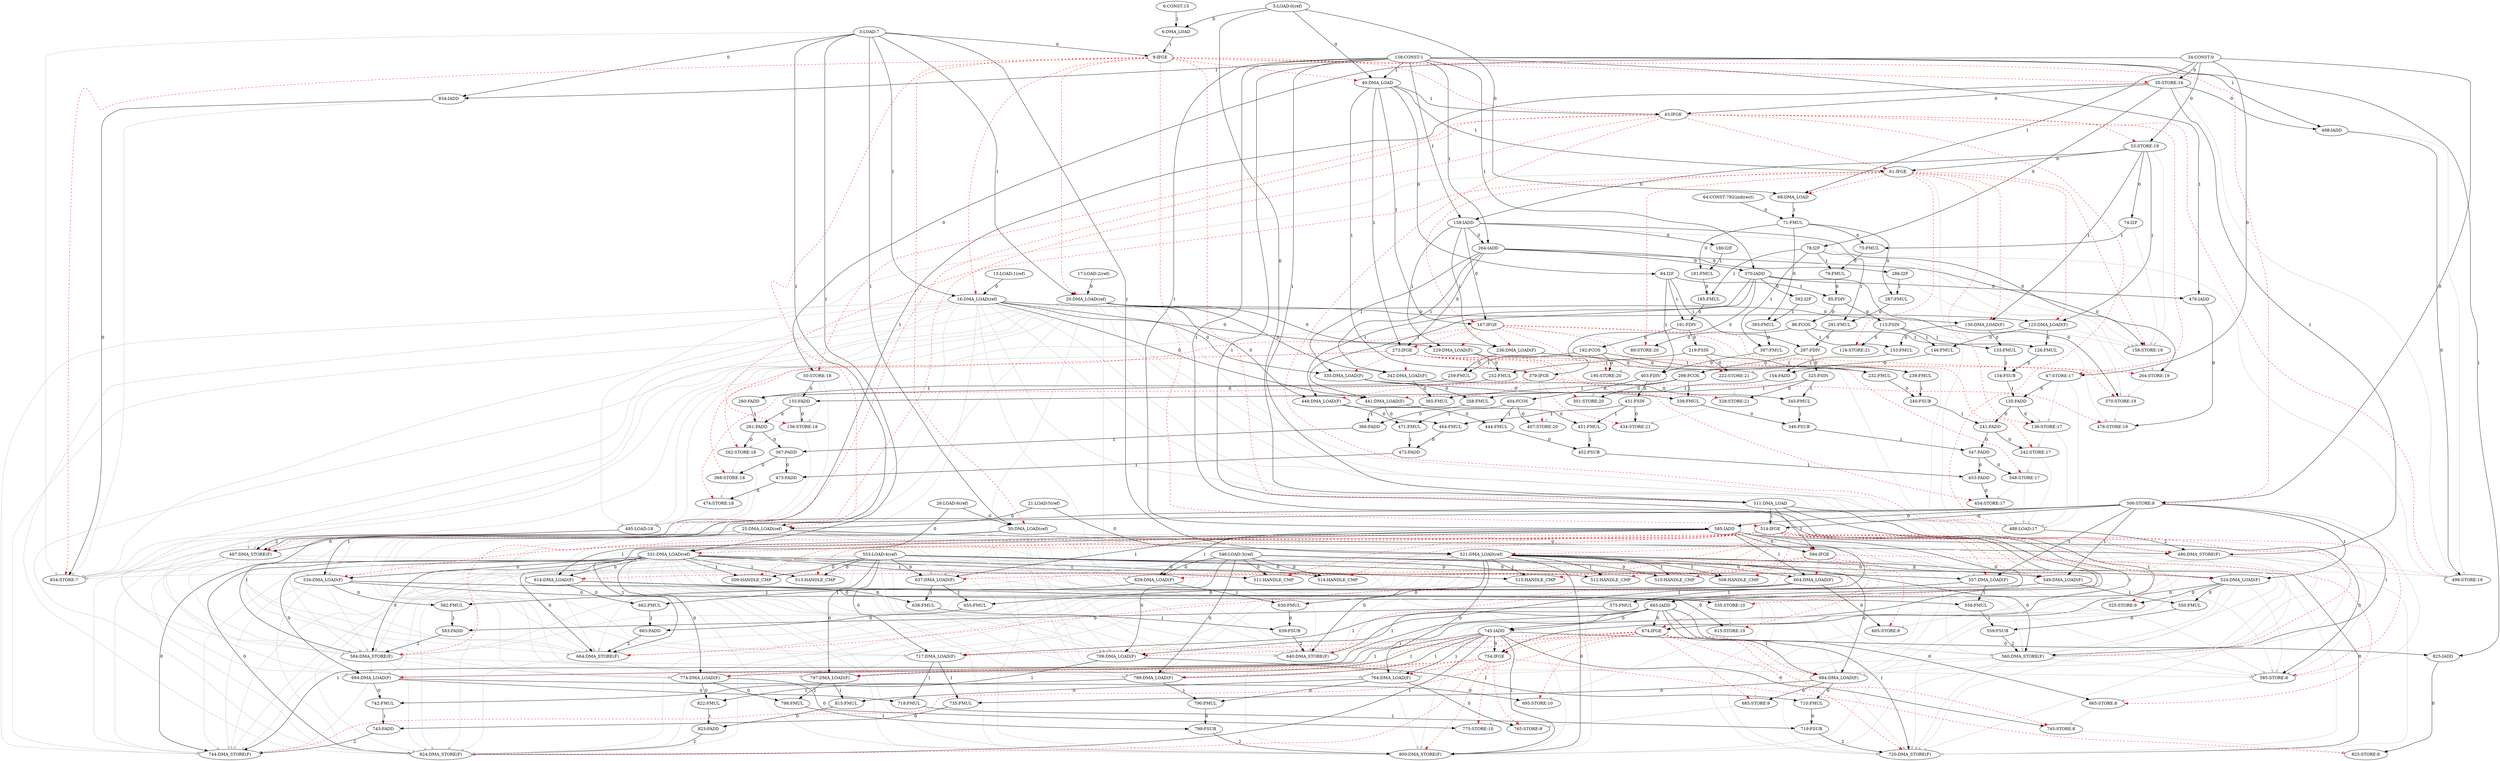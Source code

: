 digraph depgraph {
"834:IADD" -> "834:STORE:7"[label=0];
"3:LOAD:7" -> "834:STORE:7"[color=gray];
"9:IFGE" -> "834:STORE:7"[color=red,style=dashed];
"16:DMA_LOAD(ref)" -> "834:STORE:7"[color=gray];
"20:DMA_LOAD(ref)" -> "834:STORE:7"[color=gray];
"25:DMA_LOAD(ref)" -> "834:STORE:7"[color=gray];
"30:DMA_LOAD(ref)" -> "834:STORE:7"[color=gray];
"521:DMA_LOAD(ref)" -> "834:STORE:7"[color=gray];
"531:DMA_LOAD(ref)" -> "834:STORE:7"[color=gray];
"834:IADD" -> "834:STORE:7"[color=gray];
"3:LOAD:7" -> "9:IFGE"[label=0];
"6:DMA_LOAD" -> "9:IFGE"[label=1];
"13:LOAD:1(ref)" -> "16:DMA_LOAD(ref)"[label=0];
"3:LOAD:7" -> "16:DMA_LOAD(ref)"[label=1];
"9:IFGE" -> "16:DMA_LOAD(ref)"[color=red,style=dashed];
"17:LOAD:2(ref)" -> "20:DMA_LOAD(ref)"[label=0];
"3:LOAD:7" -> "20:DMA_LOAD(ref)"[label=1];
"9:IFGE" -> "20:DMA_LOAD(ref)"[color=red,style=dashed];
"21:LOAD:5(ref)" -> "25:DMA_LOAD(ref)"[label=0];
"3:LOAD:7" -> "25:DMA_LOAD(ref)"[label=1];
"9:IFGE" -> "25:DMA_LOAD(ref)"[color=red,style=dashed];
"26:LOAD:6(ref)" -> "30:DMA_LOAD(ref)"[label=0];
"3:LOAD:7" -> "30:DMA_LOAD(ref)"[label=1];
"9:IFGE" -> "30:DMA_LOAD(ref)"[color=red,style=dashed];
"21:LOAD:5(ref)" -> "521:DMA_LOAD(ref)"[label=0];
"3:LOAD:7" -> "521:DMA_LOAD(ref)"[label=1];
"514:IFGE" -> "521:DMA_LOAD(ref)"[color=red,style=dashed];
"26:LOAD:6(ref)" -> "531:DMA_LOAD(ref)"[label=0];
"3:LOAD:7" -> "531:DMA_LOAD(ref)"[label=1];
"514:IFGE" -> "531:DMA_LOAD(ref)"[color=red,style=dashed];
"3:LOAD:7" -> "834:IADD"[label=0];
"158:CONST:1" -> "834:IADD"[label=1];
"5:LOAD:0(ref)" -> "6:DMA_LOAD"[label=0];
"6:CONST:15" -> "6:DMA_LOAD"[label=1];
"5:LOAD:0(ref)" -> "40:DMA_LOAD"[label=0];
"158:CONST:1" -> "40:DMA_LOAD"[label=1];
"9:IFGE" -> "40:DMA_LOAD"[color=red,style=dashed];
"5:LOAD:0(ref)" -> "68:DMA_LOAD"[label=0];
"34:CONST:0" -> "68:DMA_LOAD"[label=1];
"61:IFGE" -> "68:DMA_LOAD"[color=red,style=dashed];
"5:LOAD:0(ref)" -> "511:DMA_LOAD"[label=0];
"158:CONST:1" -> "511:DMA_LOAD"[label=1];
"9:IFGE" -> "511:DMA_LOAD"[color=red,style=dashed];
"34:CONST:0" -> "35:STORE:16"[label=0];
"9:IFGE" -> "35:STORE:16"[color=red,style=dashed];
"35:STORE:16" -> "43:IFGE"[label=0];
"40:DMA_LOAD" -> "43:IFGE"[label=1];
"9:IFGE" -> "43:IFGE"[color=red,style=dashed];
"34:CONST:0" -> "506:STORE:8"[label=0];
"9:IFGE" -> "506:STORE:8"[color=red,style=dashed];
"506:STORE:8" -> "514:IFGE"[label=0];
"511:DMA_LOAD" -> "514:IFGE"[label=1];
"9:IFGE" -> "514:IFGE"[color=red,style=dashed];
"25:DMA_LOAD(ref)" -> "490:DMA_STORE(F)"[label=0];
"35:STORE:16" -> "490:DMA_STORE(F)"[label=1];
"488:LOAD:17" -> "490:DMA_STORE(F)"[label=2];
"16:DMA_LOAD(ref)" -> "490:DMA_STORE(F)"[color=gray];
"20:DMA_LOAD(ref)" -> "490:DMA_STORE(F)"[color=gray];
"43:IFGE" -> "490:DMA_STORE(F)"[color=red,style=dashed];
"30:DMA_LOAD(ref)" -> "497:DMA_STORE(F)"[label=0];
"35:STORE:16" -> "497:DMA_STORE(F)"[label=1];
"495:LOAD:18" -> "497:DMA_STORE(F)"[label=2];
"16:DMA_LOAD(ref)" -> "497:DMA_STORE(F)"[color=gray];
"20:DMA_LOAD(ref)" -> "497:DMA_STORE(F)"[color=gray];
"25:DMA_LOAD(ref)" -> "497:DMA_STORE(F)"[color=gray];
"43:IFGE" -> "497:DMA_STORE(F)"[color=red,style=dashed];
"521:DMA_LOAD(ref)" -> "560:DMA_STORE(F)"[label=0];
"506:STORE:8" -> "560:DMA_STORE(F)"[label=1];
"559:FSUB" -> "560:DMA_STORE(F)"[label=2];
"16:DMA_LOAD(ref)" -> "560:DMA_STORE(F)"[color=gray];
"20:DMA_LOAD(ref)" -> "560:DMA_STORE(F)"[color=gray];
"30:DMA_LOAD(ref)" -> "560:DMA_STORE(F)"[color=gray];
"490:DMA_STORE(F)" -> "560:DMA_STORE(F)"[color=gray];
"514:IFGE" -> "560:DMA_STORE(F)"[color=red,style=dashed];
"524:DMA_LOAD(F)" -> "560:DMA_STORE(F)"[color=gray];
"531:DMA_LOAD(ref)" -> "560:DMA_STORE(F)"[color=gray];
"546:LOAD:3(ref)" -> "560:DMA_STORE(F)"[color=gray];
"553:LOAD:4(ref)" -> "560:DMA_STORE(F)"[color=gray];
"531:DMA_LOAD(ref)" -> "584:DMA_STORE(F)"[label=0];
"506:STORE:8" -> "584:DMA_STORE(F)"[label=1];
"583:FADD" -> "584:DMA_STORE(F)"[label=2];
"16:DMA_LOAD(ref)" -> "584:DMA_STORE(F)"[color=gray];
"20:DMA_LOAD(ref)" -> "584:DMA_STORE(F)"[color=gray];
"25:DMA_LOAD(ref)" -> "584:DMA_STORE(F)"[color=gray];
"497:DMA_STORE(F)" -> "584:DMA_STORE(F)"[color=gray];
"514:IFGE" -> "584:DMA_STORE(F)"[color=red,style=dashed];
"521:DMA_LOAD(ref)" -> "584:DMA_STORE(F)"[color=gray];
"534:DMA_LOAD(F)" -> "584:DMA_STORE(F)"[color=gray];
"546:LOAD:3(ref)" -> "584:DMA_STORE(F)"[color=gray];
"553:LOAD:4(ref)" -> "584:DMA_STORE(F)"[color=gray];
"521:DMA_LOAD(ref)" -> "640:DMA_STORE(F)"[label=0];
"585:IADD" -> "640:DMA_STORE(F)"[label=1];
"639:FSUB" -> "640:DMA_STORE(F)"[label=2];
"16:DMA_LOAD(ref)" -> "640:DMA_STORE(F)"[color=gray];
"20:DMA_LOAD(ref)" -> "640:DMA_STORE(F)"[color=gray];
"30:DMA_LOAD(ref)" -> "640:DMA_STORE(F)"[color=gray];
"490:DMA_STORE(F)" -> "640:DMA_STORE(F)"[color=gray];
"531:DMA_LOAD(ref)" -> "640:DMA_STORE(F)"[color=gray];
"546:LOAD:3(ref)" -> "640:DMA_STORE(F)"[color=gray];
"553:LOAD:4(ref)" -> "640:DMA_STORE(F)"[color=gray];
"594:IFGE" -> "640:DMA_STORE(F)"[color=red,style=dashed];
"604:DMA_LOAD(F)" -> "640:DMA_STORE(F)"[color=gray];
"531:DMA_LOAD(ref)" -> "664:DMA_STORE(F)"[label=0];
"585:IADD" -> "664:DMA_STORE(F)"[label=1];
"663:FADD" -> "664:DMA_STORE(F)"[label=2];
"16:DMA_LOAD(ref)" -> "664:DMA_STORE(F)"[color=gray];
"20:DMA_LOAD(ref)" -> "664:DMA_STORE(F)"[color=gray];
"25:DMA_LOAD(ref)" -> "664:DMA_STORE(F)"[color=gray];
"497:DMA_STORE(F)" -> "664:DMA_STORE(F)"[color=gray];
"521:DMA_LOAD(ref)" -> "664:DMA_STORE(F)"[color=gray];
"546:LOAD:3(ref)" -> "664:DMA_STORE(F)"[color=gray];
"553:LOAD:4(ref)" -> "664:DMA_STORE(F)"[color=gray];
"594:IFGE" -> "664:DMA_STORE(F)"[color=red,style=dashed];
"614:DMA_LOAD(F)" -> "664:DMA_STORE(F)"[color=gray];
"521:DMA_LOAD(ref)" -> "720:DMA_STORE(F)"[label=0];
"665:IADD" -> "720:DMA_STORE(F)"[label=1];
"719:FSUB" -> "720:DMA_STORE(F)"[label=2];
"16:DMA_LOAD(ref)" -> "720:DMA_STORE(F)"[color=gray];
"20:DMA_LOAD(ref)" -> "720:DMA_STORE(F)"[color=gray];
"30:DMA_LOAD(ref)" -> "720:DMA_STORE(F)"[color=gray];
"490:DMA_STORE(F)" -> "720:DMA_STORE(F)"[color=gray];
"524:DMA_LOAD(F)" -> "720:DMA_STORE(F)"[color=gray];
"531:DMA_LOAD(ref)" -> "720:DMA_STORE(F)"[color=gray];
"546:LOAD:3(ref)" -> "720:DMA_STORE(F)"[color=gray];
"553:LOAD:4(ref)" -> "720:DMA_STORE(F)"[color=gray];
"560:DMA_STORE(F)" -> "720:DMA_STORE(F)"[color=gray];
"674:IFGE" -> "720:DMA_STORE(F)"[color=red,style=dashed];
"684:DMA_LOAD(F)" -> "720:DMA_STORE(F)"[color=gray];
"531:DMA_LOAD(ref)" -> "744:DMA_STORE(F)"[label=0];
"665:IADD" -> "744:DMA_STORE(F)"[label=1];
"743:FADD" -> "744:DMA_STORE(F)"[label=2];
"16:DMA_LOAD(ref)" -> "744:DMA_STORE(F)"[color=gray];
"20:DMA_LOAD(ref)" -> "744:DMA_STORE(F)"[color=gray];
"25:DMA_LOAD(ref)" -> "744:DMA_STORE(F)"[color=gray];
"497:DMA_STORE(F)" -> "744:DMA_STORE(F)"[color=gray];
"521:DMA_LOAD(ref)" -> "744:DMA_STORE(F)"[color=gray];
"534:DMA_LOAD(F)" -> "744:DMA_STORE(F)"[color=gray];
"546:LOAD:3(ref)" -> "744:DMA_STORE(F)"[color=gray];
"553:LOAD:4(ref)" -> "744:DMA_STORE(F)"[color=gray];
"584:DMA_STORE(F)" -> "744:DMA_STORE(F)"[color=gray];
"674:IFGE" -> "744:DMA_STORE(F)"[color=red,style=dashed];
"694:DMA_LOAD(F)" -> "744:DMA_STORE(F)"[color=gray];
"521:DMA_LOAD(ref)" -> "800:DMA_STORE(F)"[label=0];
"745:IADD" -> "800:DMA_STORE(F)"[label=1];
"799:FSUB" -> "800:DMA_STORE(F)"[label=2];
"16:DMA_LOAD(ref)" -> "800:DMA_STORE(F)"[color=gray];
"20:DMA_LOAD(ref)" -> "800:DMA_STORE(F)"[color=gray];
"30:DMA_LOAD(ref)" -> "800:DMA_STORE(F)"[color=gray];
"490:DMA_STORE(F)" -> "800:DMA_STORE(F)"[color=gray];
"524:DMA_LOAD(F)" -> "800:DMA_STORE(F)"[color=gray];
"531:DMA_LOAD(ref)" -> "800:DMA_STORE(F)"[color=gray];
"546:LOAD:3(ref)" -> "800:DMA_STORE(F)"[color=gray];
"553:LOAD:4(ref)" -> "800:DMA_STORE(F)"[color=gray];
"560:DMA_STORE(F)" -> "800:DMA_STORE(F)"[color=gray];
"604:DMA_LOAD(F)" -> "800:DMA_STORE(F)"[color=gray];
"640:DMA_STORE(F)" -> "800:DMA_STORE(F)"[color=gray];
"754:IFGE" -> "800:DMA_STORE(F)"[color=red,style=dashed];
"764:DMA_LOAD(F)" -> "800:DMA_STORE(F)"[color=gray];
"531:DMA_LOAD(ref)" -> "824:DMA_STORE(F)"[label=0];
"745:IADD" -> "824:DMA_STORE(F)"[label=1];
"823:FADD" -> "824:DMA_STORE(F)"[label=2];
"16:DMA_LOAD(ref)" -> "824:DMA_STORE(F)"[color=gray];
"20:DMA_LOAD(ref)" -> "824:DMA_STORE(F)"[color=gray];
"25:DMA_LOAD(ref)" -> "824:DMA_STORE(F)"[color=gray];
"497:DMA_STORE(F)" -> "824:DMA_STORE(F)"[color=gray];
"521:DMA_LOAD(ref)" -> "824:DMA_STORE(F)"[color=gray];
"534:DMA_LOAD(F)" -> "824:DMA_STORE(F)"[color=gray];
"546:LOAD:3(ref)" -> "824:DMA_STORE(F)"[color=gray];
"553:LOAD:4(ref)" -> "824:DMA_STORE(F)"[color=gray];
"584:DMA_STORE(F)" -> "824:DMA_STORE(F)"[color=gray];
"614:DMA_LOAD(F)" -> "824:DMA_STORE(F)"[color=gray];
"664:DMA_STORE(F)" -> "824:DMA_STORE(F)"[color=gray];
"754:IFGE" -> "824:DMA_STORE(F)"[color=red,style=dashed];
"774:DMA_LOAD(F)" -> "824:DMA_STORE(F)"[color=gray];
"16:DMA_LOAD(ref)" -> "123:DMA_LOAD(F)"[label=0];
"53:STORE:19" -> "123:DMA_LOAD(F)"[label=1];
"61:IFGE" -> "123:DMA_LOAD(F)"[color=red,style=dashed];
"16:DMA_LOAD(ref)" -> "229:DMA_LOAD(F)"[label=0];
"158:IADD" -> "229:DMA_LOAD(F)"[label=1];
"167:IFGE" -> "229:DMA_LOAD(F)"[color=red,style=dashed];
"16:DMA_LOAD(ref)" -> "335:DMA_LOAD(F)"[label=0];
"264:IADD" -> "335:DMA_LOAD(F)"[label=1];
"273:IFGE" -> "335:DMA_LOAD(F)"[color=red,style=dashed];
"16:DMA_LOAD(ref)" -> "441:DMA_LOAD(F)"[label=0];
"370:IADD" -> "441:DMA_LOAD(F)"[label=1];
"379:IFGE" -> "441:DMA_LOAD(F)"[color=red,style=dashed];
"20:DMA_LOAD(ref)" -> "130:DMA_LOAD(F)"[label=0];
"53:STORE:19" -> "130:DMA_LOAD(F)"[label=1];
"61:IFGE" -> "130:DMA_LOAD(F)"[color=red,style=dashed];
"20:DMA_LOAD(ref)" -> "236:DMA_LOAD(F)"[label=0];
"158:IADD" -> "236:DMA_LOAD(F)"[label=1];
"167:IFGE" -> "236:DMA_LOAD(F)"[color=red,style=dashed];
"20:DMA_LOAD(ref)" -> "342:DMA_LOAD(F)"[label=0];
"264:IADD" -> "342:DMA_LOAD(F)"[label=1];
"273:IFGE" -> "342:DMA_LOAD(F)"[color=red,style=dashed];
"20:DMA_LOAD(ref)" -> "448:DMA_LOAD(F)"[label=0];
"370:IADD" -> "448:DMA_LOAD(F)"[label=1];
"379:IFGE" -> "448:DMA_LOAD(F)"[color=red,style=dashed];
"531:DMA_LOAD(ref)" -> "534:DMA_LOAD(F)"[label=0];
"506:STORE:8" -> "534:DMA_LOAD(F)"[label=1];
"25:DMA_LOAD(ref)" -> "534:DMA_LOAD(F)"[color=gray];
"497:DMA_STORE(F)" -> "534:DMA_LOAD(F)"[color=gray];
"514:IFGE" -> "534:DMA_LOAD(F)"[color=red,style=dashed];
"546:LOAD:3(ref)" -> "549:DMA_LOAD(F)"[label=0];
"506:STORE:8" -> "549:DMA_LOAD(F)"[label=1];
"25:DMA_LOAD(ref)" -> "549:DMA_LOAD(F)"[color=gray];
"30:DMA_LOAD(ref)" -> "549:DMA_LOAD(F)"[color=gray];
"514:IFGE" -> "549:DMA_LOAD(F)"[color=red,style=dashed];
"553:LOAD:4(ref)" -> "557:DMA_LOAD(F)"[label=0];
"506:STORE:8" -> "557:DMA_LOAD(F)"[label=1];
"25:DMA_LOAD(ref)" -> "557:DMA_LOAD(F)"[color=gray];
"30:DMA_LOAD(ref)" -> "557:DMA_LOAD(F)"[color=gray];
"514:IFGE" -> "557:DMA_LOAD(F)"[color=red,style=dashed];
"531:DMA_LOAD(ref)" -> "614:DMA_LOAD(F)"[label=0];
"585:IADD" -> "614:DMA_LOAD(F)"[label=1];
"25:DMA_LOAD(ref)" -> "614:DMA_LOAD(F)"[color=gray];
"497:DMA_STORE(F)" -> "614:DMA_LOAD(F)"[color=gray];
"594:IFGE" -> "614:DMA_LOAD(F)"[color=red,style=dashed];
"546:LOAD:3(ref)" -> "629:DMA_LOAD(F)"[label=0];
"585:IADD" -> "629:DMA_LOAD(F)"[label=1];
"25:DMA_LOAD(ref)" -> "629:DMA_LOAD(F)"[color=gray];
"30:DMA_LOAD(ref)" -> "629:DMA_LOAD(F)"[color=gray];
"594:IFGE" -> "629:DMA_LOAD(F)"[color=red,style=dashed];
"553:LOAD:4(ref)" -> "637:DMA_LOAD(F)"[label=0];
"585:IADD" -> "637:DMA_LOAD(F)"[label=1];
"25:DMA_LOAD(ref)" -> "637:DMA_LOAD(F)"[color=gray];
"30:DMA_LOAD(ref)" -> "637:DMA_LOAD(F)"[color=gray];
"594:IFGE" -> "637:DMA_LOAD(F)"[color=red,style=dashed];
"531:DMA_LOAD(ref)" -> "694:DMA_LOAD(F)"[label=0];
"665:IADD" -> "694:DMA_LOAD(F)"[label=1];
"25:DMA_LOAD(ref)" -> "694:DMA_LOAD(F)"[color=gray];
"497:DMA_STORE(F)" -> "694:DMA_LOAD(F)"[color=gray];
"521:DMA_LOAD(ref)" -> "694:DMA_LOAD(F)"[color=gray];
"584:DMA_STORE(F)" -> "694:DMA_LOAD(F)"[color=gray];
"674:IFGE" -> "694:DMA_LOAD(F)"[color=red,style=dashed];
"546:LOAD:3(ref)" -> "709:DMA_LOAD(F)"[label=0];
"665:IADD" -> "709:DMA_LOAD(F)"[label=1];
"25:DMA_LOAD(ref)" -> "709:DMA_LOAD(F)"[color=gray];
"30:DMA_LOAD(ref)" -> "709:DMA_LOAD(F)"[color=gray];
"521:DMA_LOAD(ref)" -> "709:DMA_LOAD(F)"[color=gray];
"531:DMA_LOAD(ref)" -> "709:DMA_LOAD(F)"[color=gray];
"674:IFGE" -> "709:DMA_LOAD(F)"[color=red,style=dashed];
"553:LOAD:4(ref)" -> "717:DMA_LOAD(F)"[label=0];
"665:IADD" -> "717:DMA_LOAD(F)"[label=1];
"25:DMA_LOAD(ref)" -> "717:DMA_LOAD(F)"[color=gray];
"30:DMA_LOAD(ref)" -> "717:DMA_LOAD(F)"[color=gray];
"521:DMA_LOAD(ref)" -> "717:DMA_LOAD(F)"[color=gray];
"531:DMA_LOAD(ref)" -> "717:DMA_LOAD(F)"[color=gray];
"674:IFGE" -> "717:DMA_LOAD(F)"[color=red,style=dashed];
"531:DMA_LOAD(ref)" -> "774:DMA_LOAD(F)"[label=0];
"745:IADD" -> "774:DMA_LOAD(F)"[label=1];
"25:DMA_LOAD(ref)" -> "774:DMA_LOAD(F)"[color=gray];
"497:DMA_STORE(F)" -> "774:DMA_LOAD(F)"[color=gray];
"521:DMA_LOAD(ref)" -> "774:DMA_LOAD(F)"[color=gray];
"584:DMA_STORE(F)" -> "774:DMA_LOAD(F)"[color=gray];
"664:DMA_STORE(F)" -> "774:DMA_LOAD(F)"[color=gray];
"754:IFGE" -> "774:DMA_LOAD(F)"[color=red,style=dashed];
"546:LOAD:3(ref)" -> "789:DMA_LOAD(F)"[label=0];
"745:IADD" -> "789:DMA_LOAD(F)"[label=1];
"25:DMA_LOAD(ref)" -> "789:DMA_LOAD(F)"[color=gray];
"30:DMA_LOAD(ref)" -> "789:DMA_LOAD(F)"[color=gray];
"521:DMA_LOAD(ref)" -> "789:DMA_LOAD(F)"[color=gray];
"531:DMA_LOAD(ref)" -> "789:DMA_LOAD(F)"[color=gray];
"754:IFGE" -> "789:DMA_LOAD(F)"[color=red,style=dashed];
"553:LOAD:4(ref)" -> "797:DMA_LOAD(F)"[label=0];
"745:IADD" -> "797:DMA_LOAD(F)"[label=1];
"25:DMA_LOAD(ref)" -> "797:DMA_LOAD(F)"[color=gray];
"30:DMA_LOAD(ref)" -> "797:DMA_LOAD(F)"[color=gray];
"521:DMA_LOAD(ref)" -> "797:DMA_LOAD(F)"[color=gray];
"531:DMA_LOAD(ref)" -> "797:DMA_LOAD(F)"[color=gray];
"754:IFGE" -> "797:DMA_LOAD(F)"[color=red,style=dashed];
"521:DMA_LOAD(ref)" -> "524:DMA_LOAD(F)"[label=0];
"506:STORE:8" -> "524:DMA_LOAD(F)"[label=1];
"30:DMA_LOAD(ref)" -> "524:DMA_LOAD(F)"[color=gray];
"490:DMA_STORE(F)" -> "524:DMA_LOAD(F)"[color=gray];
"514:IFGE" -> "524:DMA_LOAD(F)"[color=red,style=dashed];
"521:DMA_LOAD(ref)" -> "604:DMA_LOAD(F)"[label=0];
"585:IADD" -> "604:DMA_LOAD(F)"[label=1];
"30:DMA_LOAD(ref)" -> "604:DMA_LOAD(F)"[color=gray];
"490:DMA_STORE(F)" -> "604:DMA_LOAD(F)"[color=gray];
"594:IFGE" -> "604:DMA_LOAD(F)"[color=red,style=dashed];
"521:DMA_LOAD(ref)" -> "684:DMA_LOAD(F)"[label=0];
"665:IADD" -> "684:DMA_LOAD(F)"[label=1];
"30:DMA_LOAD(ref)" -> "684:DMA_LOAD(F)"[color=gray];
"490:DMA_STORE(F)" -> "684:DMA_LOAD(F)"[color=gray];
"531:DMA_LOAD(ref)" -> "684:DMA_LOAD(F)"[color=gray];
"560:DMA_STORE(F)" -> "684:DMA_LOAD(F)"[color=gray];
"674:IFGE" -> "684:DMA_LOAD(F)"[color=red,style=dashed];
"521:DMA_LOAD(ref)" -> "764:DMA_LOAD(F)"[label=0];
"745:IADD" -> "764:DMA_LOAD(F)"[label=1];
"30:DMA_LOAD(ref)" -> "764:DMA_LOAD(F)"[color=gray];
"490:DMA_STORE(F)" -> "764:DMA_LOAD(F)"[color=gray];
"531:DMA_LOAD(ref)" -> "764:DMA_LOAD(F)"[color=gray];
"560:DMA_STORE(F)" -> "764:DMA_LOAD(F)"[color=gray];
"640:DMA_STORE(F)" -> "764:DMA_LOAD(F)"[color=gray];
"754:IFGE" -> "764:DMA_LOAD(F)"[color=red,style=dashed];
"34:CONST:0" -> "47:STORE:17"[label=0];
"43:IFGE" -> "47:STORE:17"[color=red,style=dashed];
"34:CONST:0" -> "50:STORE:18"[label=0];
"43:IFGE" -> "50:STORE:18"[color=red,style=dashed];
"34:CONST:0" -> "53:STORE:19"[label=0];
"43:IFGE" -> "53:STORE:19"[color=red,style=dashed];
"498:IADD" -> "498:STORE:16"[label=0];
"35:STORE:16" -> "498:STORE:16"[color=gray];
"43:IFGE" -> "498:STORE:16"[color=red,style=dashed];
"78:I2F" -> "498:STORE:16"[color=gray];
"490:DMA_STORE(F)" -> "498:STORE:16"[color=gray];
"497:DMA_STORE(F)" -> "498:STORE:16"[color=gray];
"498:IADD" -> "498:STORE:16"[color=gray];
"35:STORE:16" -> "78:I2F"[label=0];
"35:STORE:16" -> "498:IADD"[label=0];
"158:CONST:1" -> "498:IADD"[label=1];
"53:STORE:19" -> "61:IFGE"[label=0];
"40:DMA_LOAD" -> "61:IFGE"[label=1];
"43:IFGE" -> "61:IFGE"[color=red,style=dashed];
"40:DMA_LOAD" -> "84:I2F"[label=0];
"158:IADD" -> "167:IFGE"[label=0];
"40:DMA_LOAD" -> "167:IFGE"[label=1];
"61:IFGE" -> "167:IFGE"[color=red,style=dashed];
"264:IADD" -> "273:IFGE"[label=0];
"40:DMA_LOAD" -> "273:IFGE"[label=1];
"167:IFGE" -> "273:IFGE"[color=red,style=dashed];
"370:IADD" -> "379:IFGE"[label=0];
"40:DMA_LOAD" -> "379:IFGE"[label=1];
"273:IFGE" -> "379:IFGE"[color=red,style=dashed];
"43:IFGE" -> "488:LOAD:17"[color=red,style=dashed];
"47:STORE:17" -> "488:LOAD:17"[color=gray];
"61:IFGE" -> "488:LOAD:17"[color=gray];
"136:STORE:17" -> "488:LOAD:17"[color=gray];
"167:IFGE" -> "488:LOAD:17"[color=gray];
"242:STORE:17" -> "488:LOAD:17"[color=gray];
"273:IFGE" -> "488:LOAD:17"[color=gray];
"348:STORE:17" -> "488:LOAD:17"[color=gray];
"454:STORE:17" -> "488:LOAD:17"[color=gray];
"43:IFGE" -> "495:LOAD:18"[color=red,style=dashed];
"50:STORE:18" -> "495:LOAD:18"[color=gray];
"61:IFGE" -> "495:LOAD:18"[color=gray];
"156:STORE:18" -> "495:LOAD:18"[color=gray];
"167:IFGE" -> "495:LOAD:18"[color=gray];
"262:STORE:18" -> "495:LOAD:18"[color=gray];
"273:IFGE" -> "495:LOAD:18"[color=gray];
"368:STORE:18" -> "495:LOAD:18"[color=gray];
"474:STORE:18" -> "495:LOAD:18"[color=gray];
"135:FADD" -> "136:STORE:17"[label=0];
"47:STORE:17" -> "136:STORE:17"[color=gray];
"61:IFGE" -> "136:STORE:17"[color=red,style=dashed];
"135:FADD" -> "136:STORE:17"[color=gray];
"47:STORE:17" -> "135:FADD"[label=0];
"134:FSUB" -> "135:FADD"[label=1];
"155:FADD" -> "156:STORE:18"[label=0];
"50:STORE:18" -> "156:STORE:18"[color=gray];
"61:IFGE" -> "156:STORE:18"[color=red,style=dashed];
"155:FADD" -> "156:STORE:18"[color=gray];
"50:STORE:18" -> "155:FADD"[label=0];
"154:FADD" -> "155:FADD"[label=1];
"158:IADD" -> "158:STORE:19"[label=0];
"53:STORE:19" -> "158:STORE:19"[color=gray];
"61:IFGE" -> "158:STORE:19"[color=red,style=dashed];
"74:I2F" -> "158:STORE:19"[color=gray];
"123:DMA_LOAD(F)" -> "158:STORE:19"[color=gray];
"130:DMA_LOAD(F)" -> "158:STORE:19"[color=gray];
"158:IADD" -> "158:STORE:19"[color=gray];
"53:STORE:19" -> "74:I2F"[label=0];
"53:STORE:19" -> "158:IADD"[label=0];
"158:CONST:1" -> "158:IADD"[label=1];
"86:FCOS" -> "89:STORE:20"[label=0];
"61:IFGE" -> "89:STORE:20"[color=red,style=dashed];
"113:FSIN" -> "116:STORE:21"[label=0];
"61:IFGE" -> "116:STORE:21"[color=red,style=dashed];
"64:CONST:792(indirect)" -> "71:FMUL"[label=0];
"68:DMA_LOAD" -> "71:FMUL"[label=1];
"71:FMUL" -> "75:FMUL"[label=0];
"74:I2F" -> "75:FMUL"[label=1];
"71:FMUL" -> "181:FMUL"[label=0];
"180:I2F" -> "181:FMUL"[label=1];
"71:FMUL" -> "287:FMUL"[label=0];
"286:I2F" -> "287:FMUL"[label=1];
"71:FMUL" -> "393:FMUL"[label=0];
"392:I2F" -> "393:FMUL"[label=1];
"75:FMUL" -> "79:FMUL"[label=0];
"78:I2F" -> "79:FMUL"[label=1];
"181:FMUL" -> "185:FMUL"[label=0];
"78:I2F" -> "185:FMUL"[label=1];
"287:FMUL" -> "291:FMUL"[label=0];
"78:I2F" -> "291:FMUL"[label=1];
"393:FMUL" -> "397:FMUL"[label=0];
"78:I2F" -> "397:FMUL"[label=1];
"79:FMUL" -> "85:FDIV"[label=0];
"84:I2F" -> "85:FDIV"[label=1];
"185:FMUL" -> "191:FDIV"[label=0];
"84:I2F" -> "191:FDIV"[label=1];
"291:FMUL" -> "297:FDIV"[label=0];
"84:I2F" -> "297:FDIV"[label=1];
"397:FMUL" -> "403:FDIV"[label=0];
"84:I2F" -> "403:FDIV"[label=1];
"85:FDIV" -> "86:FCOS"[label=0];
"85:FDIV" -> "113:FSIN"[label=0];
"123:DMA_LOAD(F)" -> "126:FMUL"[label=0];
"86:FCOS" -> "126:FMUL"[label=1];
"130:DMA_LOAD(F)" -> "153:FMUL"[label=0];
"86:FCOS" -> "153:FMUL"[label=1];
"192:FCOS" -> "195:STORE:20"[label=0];
"89:STORE:20" -> "195:STORE:20"[color=gray];
"167:IFGE" -> "195:STORE:20"[color=red,style=dashed];
"130:DMA_LOAD(F)" -> "133:FMUL"[label=0];
"113:FSIN" -> "133:FMUL"[label=1];
"123:DMA_LOAD(F)" -> "146:FMUL"[label=0];
"113:FSIN" -> "146:FMUL"[label=1];
"219:FSIN" -> "222:STORE:21"[label=0];
"116:STORE:21" -> "222:STORE:21"[color=gray];
"167:IFGE" -> "222:STORE:21"[color=red,style=dashed];
"126:FMUL" -> "134:FSUB"[label=0];
"133:FMUL" -> "134:FSUB"[label=1];
"135:FADD" -> "241:FADD"[label=0];
"240:FSUB" -> "241:FADD"[label=1];
"241:FADD" -> "242:STORE:17"[label=0];
"136:STORE:17" -> "242:STORE:17"[color=gray];
"167:IFGE" -> "242:STORE:17"[color=red,style=dashed];
"146:FMUL" -> "154:FADD"[label=0];
"153:FMUL" -> "154:FADD"[label=1];
"155:FADD" -> "261:FADD"[label=0];
"260:FADD" -> "261:FADD"[label=1];
"261:FADD" -> "262:STORE:18"[label=0];
"156:STORE:18" -> "262:STORE:18"[color=gray];
"167:IFGE" -> "262:STORE:18"[color=red,style=dashed];
"158:IADD" -> "264:IADD"[label=0];
"158:CONST:1" -> "264:IADD"[label=1];
"158:IADD" -> "180:I2F"[label=0];
"264:IADD" -> "370:IADD"[label=0];
"158:CONST:1" -> "370:IADD"[label=1];
"370:IADD" -> "476:IADD"[label=0];
"158:CONST:1" -> "476:IADD"[label=1];
"506:STORE:8" -> "585:IADD"[label=0];
"158:CONST:1" -> "585:IADD"[label=1];
"585:IADD" -> "665:IADD"[label=0];
"158:CONST:1" -> "665:IADD"[label=1];
"665:IADD" -> "745:IADD"[label=0];
"158:CONST:1" -> "745:IADD"[label=1];
"745:IADD" -> "825:IADD"[label=0];
"158:CONST:1" -> "825:IADD"[label=1];
"264:IADD" -> "264:STORE:19"[label=0];
"158:STORE:19" -> "264:STORE:19"[color=gray];
"167:IFGE" -> "264:STORE:19"[color=red,style=dashed];
"180:I2F" -> "264:STORE:19"[color=gray];
"191:FDIV" -> "192:FCOS"[label=0];
"191:FDIV" -> "219:FSIN"[label=0];
"229:DMA_LOAD(F)" -> "232:FMUL"[label=0];
"192:FCOS" -> "232:FMUL"[label=1];
"236:DMA_LOAD(F)" -> "259:FMUL"[label=0];
"192:FCOS" -> "259:FMUL"[label=1];
"298:FCOS" -> "301:STORE:20"[label=0];
"195:STORE:20" -> "301:STORE:20"[color=gray];
"273:IFGE" -> "301:STORE:20"[color=red,style=dashed];
"236:DMA_LOAD(F)" -> "239:FMUL"[label=0];
"219:FSIN" -> "239:FMUL"[label=1];
"229:DMA_LOAD(F)" -> "252:FMUL"[label=0];
"219:FSIN" -> "252:FMUL"[label=1];
"325:FSIN" -> "328:STORE:21"[label=0];
"222:STORE:21" -> "328:STORE:21"[color=gray];
"273:IFGE" -> "328:STORE:21"[color=red,style=dashed];
"232:FMUL" -> "240:FSUB"[label=0];
"239:FMUL" -> "240:FSUB"[label=1];
"241:FADD" -> "347:FADD"[label=0];
"346:FSUB" -> "347:FADD"[label=1];
"347:FADD" -> "348:STORE:17"[label=0];
"242:STORE:17" -> "348:STORE:17"[color=gray];
"273:IFGE" -> "348:STORE:17"[color=red,style=dashed];
"252:FMUL" -> "260:FADD"[label=0];
"259:FMUL" -> "260:FADD"[label=1];
"261:FADD" -> "367:FADD"[label=0];
"366:FADD" -> "367:FADD"[label=1];
"367:FADD" -> "368:STORE:18"[label=0];
"262:STORE:18" -> "368:STORE:18"[color=gray];
"273:IFGE" -> "368:STORE:18"[color=red,style=dashed];
"264:IADD" -> "286:I2F"[label=0];
"370:IADD" -> "370:STORE:19"[label=0];
"264:STORE:19" -> "370:STORE:19"[color=gray];
"273:IFGE" -> "370:STORE:19"[color=red,style=dashed];
"286:I2F" -> "370:STORE:19"[color=gray];
"297:FDIV" -> "298:FCOS"[label=0];
"297:FDIV" -> "325:FSIN"[label=0];
"335:DMA_LOAD(F)" -> "338:FMUL"[label=0];
"298:FCOS" -> "338:FMUL"[label=1];
"342:DMA_LOAD(F)" -> "365:FMUL"[label=0];
"298:FCOS" -> "365:FMUL"[label=1];
"404:FCOS" -> "407:STORE:20"[label=0];
"301:STORE:20" -> "407:STORE:20"[color=gray];
"379:IFGE" -> "407:STORE:20"[color=red,style=dashed];
"342:DMA_LOAD(F)" -> "345:FMUL"[label=0];
"325:FSIN" -> "345:FMUL"[label=1];
"335:DMA_LOAD(F)" -> "358:FMUL"[label=0];
"325:FSIN" -> "358:FMUL"[label=1];
"431:FSIN" -> "434:STORE:21"[label=0];
"328:STORE:21" -> "434:STORE:21"[color=gray];
"379:IFGE" -> "434:STORE:21"[color=red,style=dashed];
"338:FMUL" -> "346:FSUB"[label=0];
"345:FMUL" -> "346:FSUB"[label=1];
"347:FADD" -> "453:FADD"[label=0];
"452:FSUB" -> "453:FADD"[label=1];
"453:FADD" -> "454:STORE:17"[label=0];
"348:STORE:17" -> "454:STORE:17"[color=gray];
"379:IFGE" -> "454:STORE:17"[color=red,style=dashed];
"358:FMUL" -> "366:FADD"[label=0];
"365:FMUL" -> "366:FADD"[label=1];
"367:FADD" -> "473:FADD"[label=0];
"472:FADD" -> "473:FADD"[label=1];
"473:FADD" -> "474:STORE:18"[label=0];
"368:STORE:18" -> "474:STORE:18"[color=gray];
"379:IFGE" -> "474:STORE:18"[color=red,style=dashed];
"370:IADD" -> "392:I2F"[label=0];
"476:IADD" -> "476:STORE:19"[label=0];
"370:STORE:19" -> "476:STORE:19"[color=gray];
"379:IFGE" -> "476:STORE:19"[color=red,style=dashed];
"392:I2F" -> "476:STORE:19"[color=gray];
"403:FDIV" -> "404:FCOS"[label=0];
"403:FDIV" -> "431:FSIN"[label=0];
"441:DMA_LOAD(F)" -> "444:FMUL"[label=0];
"404:FCOS" -> "444:FMUL"[label=1];
"448:DMA_LOAD(F)" -> "471:FMUL"[label=0];
"404:FCOS" -> "471:FMUL"[label=1];
"448:DMA_LOAD(F)" -> "451:FMUL"[label=0];
"431:FSIN" -> "451:FMUL"[label=1];
"441:DMA_LOAD(F)" -> "464:FMUL"[label=0];
"431:FSIN" -> "464:FMUL"[label=1];
"444:FMUL" -> "452:FSUB"[label=0];
"451:FMUL" -> "452:FSUB"[label=1];
"464:FMUL" -> "472:FADD"[label=0];
"471:FMUL" -> "472:FADD"[label=1];
"585:IADD" -> "585:STORE:8"[label=0];
"506:STORE:8" -> "585:STORE:8"[color=gray];
"514:IFGE" -> "585:STORE:8"[color=red,style=dashed];
"524:DMA_LOAD(F)" -> "585:STORE:8"[color=gray];
"534:DMA_LOAD(F)" -> "585:STORE:8"[color=gray];
"549:DMA_LOAD(F)" -> "585:STORE:8"[color=gray];
"557:DMA_LOAD(F)" -> "585:STORE:8"[color=gray];
"560:DMA_STORE(F)" -> "585:STORE:8"[color=gray];
"584:DMA_STORE(F)" -> "585:STORE:8"[color=gray];
"585:IADD" -> "585:STORE:8"[color=gray];
"585:IADD" -> "594:IFGE"[label=0];
"511:DMA_LOAD" -> "594:IFGE"[label=1];
"514:IFGE" -> "594:IFGE"[color=red,style=dashed];
"665:IADD" -> "674:IFGE"[label=0];
"511:DMA_LOAD" -> "674:IFGE"[label=1];
"594:IFGE" -> "674:IFGE"[color=red,style=dashed];
"745:IADD" -> "754:IFGE"[label=0];
"511:DMA_LOAD" -> "754:IFGE"[label=1];
"674:IFGE" -> "754:IFGE"[color=red,style=dashed];
"524:DMA_LOAD(F)" -> "525:STORE:9"[label=0];
"514:IFGE" -> "525:STORE:9"[color=red,style=dashed];
"534:DMA_LOAD(F)" -> "535:STORE:10"[label=0];
"514:IFGE" -> "535:STORE:10"[color=red,style=dashed];
"524:DMA_LOAD(F)" -> "550:FMUL"[label=0];
"549:DMA_LOAD(F)" -> "550:FMUL"[label=1];
"524:DMA_LOAD(F)" -> "575:FMUL"[label=0];
"557:DMA_LOAD(F)" -> "575:FMUL"[label=1];
"604:DMA_LOAD(F)" -> "605:STORE:9"[label=0];
"525:STORE:9" -> "605:STORE:9"[color=gray];
"594:IFGE" -> "605:STORE:9"[color=red,style=dashed];
"534:DMA_LOAD(F)" -> "558:FMUL"[label=0];
"557:DMA_LOAD(F)" -> "558:FMUL"[label=1];
"534:DMA_LOAD(F)" -> "582:FMUL"[label=0];
"549:DMA_LOAD(F)" -> "582:FMUL"[label=1];
"614:DMA_LOAD(F)" -> "615:STORE:10"[label=0];
"535:STORE:10" -> "615:STORE:10"[color=gray];
"594:IFGE" -> "615:STORE:10"[color=red,style=dashed];
"550:FMUL" -> "559:FSUB"[label=0];
"558:FMUL" -> "559:FSUB"[label=1];
"575:FMUL" -> "583:FADD"[label=0];
"582:FMUL" -> "583:FADD"[label=1];
"665:IADD" -> "665:STORE:8"[label=0];
"585:STORE:8" -> "665:STORE:8"[color=gray];
"594:IFGE" -> "665:STORE:8"[color=red,style=dashed];
"604:DMA_LOAD(F)" -> "630:FMUL"[label=0];
"629:DMA_LOAD(F)" -> "630:FMUL"[label=1];
"604:DMA_LOAD(F)" -> "655:FMUL"[label=0];
"637:DMA_LOAD(F)" -> "655:FMUL"[label=1];
"684:DMA_LOAD(F)" -> "685:STORE:9"[label=0];
"605:STORE:9" -> "685:STORE:9"[color=gray];
"674:IFGE" -> "685:STORE:9"[color=red,style=dashed];
"614:DMA_LOAD(F)" -> "638:FMUL"[label=0];
"637:DMA_LOAD(F)" -> "638:FMUL"[label=1];
"614:DMA_LOAD(F)" -> "662:FMUL"[label=0];
"629:DMA_LOAD(F)" -> "662:FMUL"[label=1];
"694:DMA_LOAD(F)" -> "695:STORE:10"[label=0];
"615:STORE:10" -> "695:STORE:10"[color=gray];
"674:IFGE" -> "695:STORE:10"[color=red,style=dashed];
"630:FMUL" -> "639:FSUB"[label=0];
"638:FMUL" -> "639:FSUB"[label=1];
"655:FMUL" -> "663:FADD"[label=0];
"662:FMUL" -> "663:FADD"[label=1];
"745:IADD" -> "745:STORE:8"[label=0];
"665:STORE:8" -> "745:STORE:8"[color=gray];
"674:IFGE" -> "745:STORE:8"[color=red,style=dashed];
"684:DMA_LOAD(F)" -> "710:FMUL"[label=0];
"709:DMA_LOAD(F)" -> "710:FMUL"[label=1];
"684:DMA_LOAD(F)" -> "735:FMUL"[label=0];
"717:DMA_LOAD(F)" -> "735:FMUL"[label=1];
"764:DMA_LOAD(F)" -> "765:STORE:9"[label=0];
"685:STORE:9" -> "765:STORE:9"[color=gray];
"754:IFGE" -> "765:STORE:9"[color=red,style=dashed];
"694:DMA_LOAD(F)" -> "718:FMUL"[label=0];
"717:DMA_LOAD(F)" -> "718:FMUL"[label=1];
"694:DMA_LOAD(F)" -> "742:FMUL"[label=0];
"709:DMA_LOAD(F)" -> "742:FMUL"[label=1];
"774:DMA_LOAD(F)" -> "775:STORE:10"[label=0];
"695:STORE:10" -> "775:STORE:10"[color=gray];
"754:IFGE" -> "775:STORE:10"[color=red,style=dashed];
"710:FMUL" -> "719:FSUB"[label=0];
"718:FMUL" -> "719:FSUB"[label=1];
"735:FMUL" -> "743:FADD"[label=0];
"742:FMUL" -> "743:FADD"[label=1];
"825:IADD" -> "825:STORE:8"[label=0];
"745:STORE:8" -> "825:STORE:8"[color=gray];
"754:IFGE" -> "825:STORE:8"[color=red,style=dashed];
"764:DMA_LOAD(F)" -> "790:FMUL"[label=0];
"789:DMA_LOAD(F)" -> "790:FMUL"[label=1];
"764:DMA_LOAD(F)" -> "815:FMUL"[label=0];
"797:DMA_LOAD(F)" -> "815:FMUL"[label=1];
"774:DMA_LOAD(F)" -> "798:FMUL"[label=0];
"797:DMA_LOAD(F)" -> "798:FMUL"[label=1];
"774:DMA_LOAD(F)" -> "822:FMUL"[label=0];
"789:DMA_LOAD(F)" -> "822:FMUL"[label=1];
"790:FMUL" -> "799:FSUB"[label=0];
"798:FMUL" -> "799:FSUB"[label=1];
"815:FMUL" -> "823:FADD"[label=0];
"822:FMUL" -> "823:FADD"[label=1];
"553:LOAD:4(ref)" -> "508:HANDLE_CMP"[label=0];
"521:DMA_LOAD(ref)" -> "508:HANDLE_CMP"[label=1];
"514:IFGE" -> "508:HANDLE_CMP"[color=red,style=dashed];
"553:LOAD:4(ref)" -> "509:HANDLE_CMP"[label=0];
"531:DMA_LOAD(ref)" -> "509:HANDLE_CMP"[label=1];
"514:IFGE" -> "509:HANDLE_CMP"[color=red,style=dashed];
"546:LOAD:3(ref)" -> "510:HANDLE_CMP"[label=0];
"521:DMA_LOAD(ref)" -> "510:HANDLE_CMP"[label=1];
"514:IFGE" -> "510:HANDLE_CMP"[color=red,style=dashed];
"546:LOAD:3(ref)" -> "511:HANDLE_CMP"[label=0];
"531:DMA_LOAD(ref)" -> "511:HANDLE_CMP"[label=1];
"514:IFGE" -> "511:HANDLE_CMP"[color=red,style=dashed];
"553:LOAD:4(ref)" -> "512:HANDLE_CMP"[label=0];
"521:DMA_LOAD(ref)" -> "512:HANDLE_CMP"[label=1];
"514:IFGE" -> "512:HANDLE_CMP"[color=red,style=dashed];
"553:LOAD:4(ref)" -> "513:HANDLE_CMP"[label=0];
"531:DMA_LOAD(ref)" -> "513:HANDLE_CMP"[label=1];
"514:IFGE" -> "513:HANDLE_CMP"[color=red,style=dashed];
"546:LOAD:3(ref)" -> "514:HANDLE_CMP"[label=0];
"531:DMA_LOAD(ref)" -> "514:HANDLE_CMP"[label=1];
"514:IFGE" -> "514:HANDLE_CMP"[color=red,style=dashed];
"531:DMA_LOAD(ref)" -> "515:HANDLE_CMP"[label=0];
"521:DMA_LOAD(ref)" -> "515:HANDLE_CMP"[label=1];
"514:IFGE" -> "515:HANDLE_CMP"[color=red,style=dashed];
}